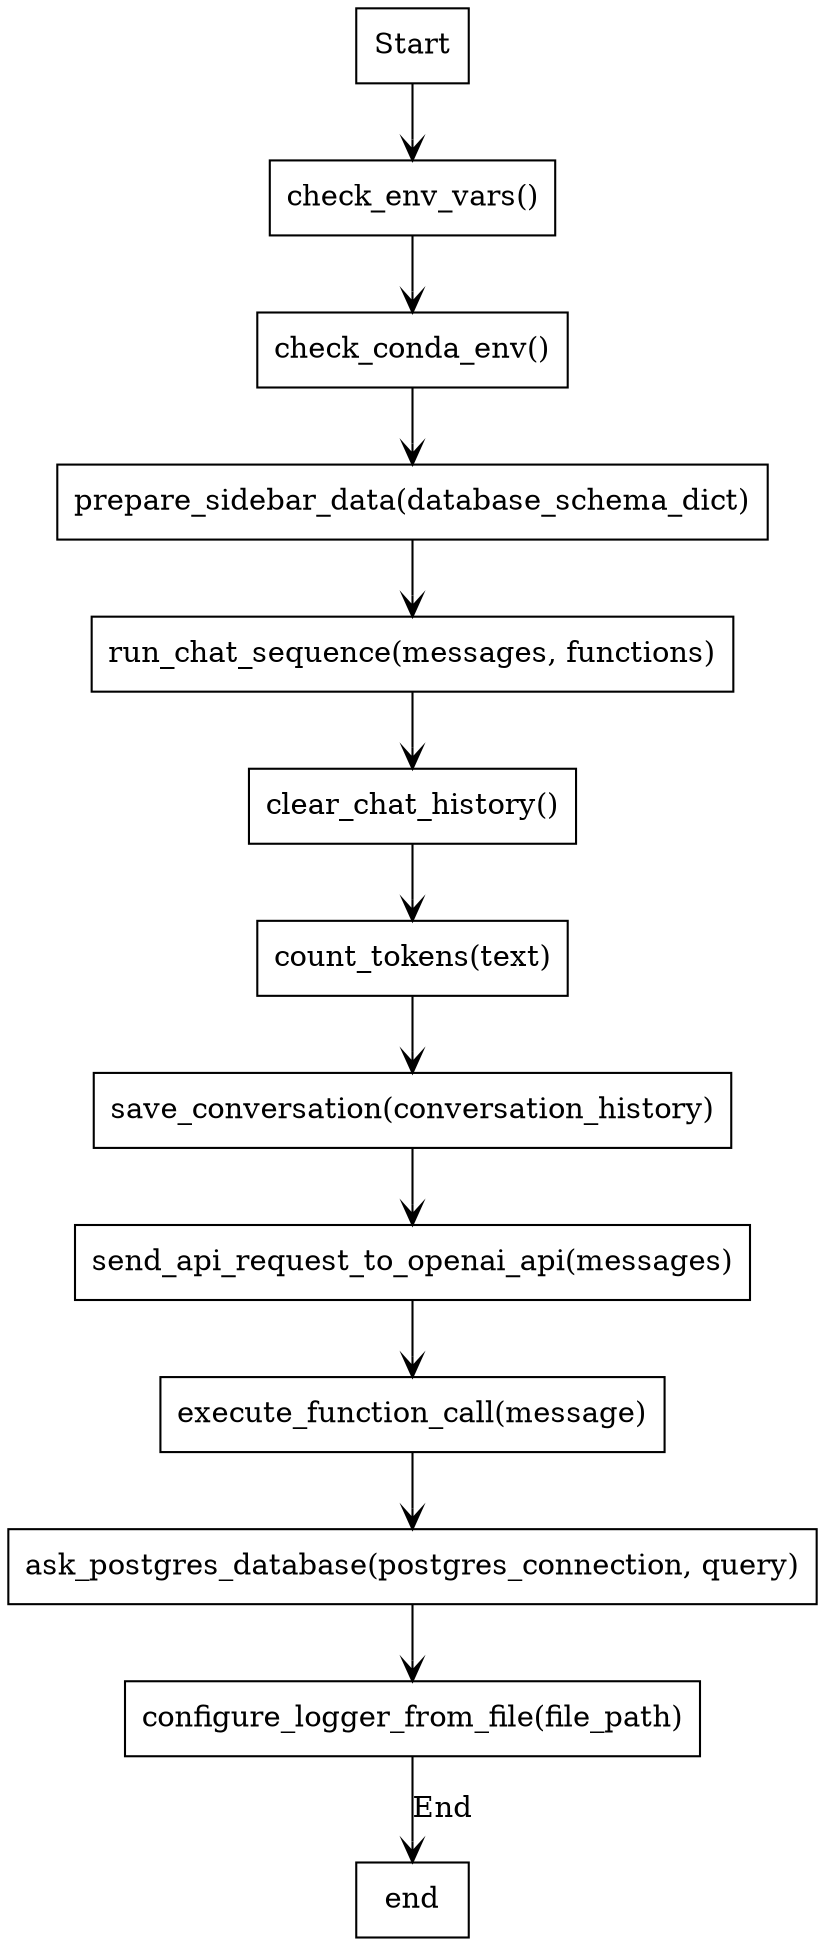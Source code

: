 digraph ApplicationFlow {
    rankdir=TB;
    node [shape=rectangle];
    edge [arrowhead=vee];

    start [label="Start"];
    check_env_vars [label="check_env_vars()"];
    check_conda_env [label="check_conda_env()"];
    prepare_sidebar_data [label="prepare_sidebar_data(database_schema_dict)"];
    run_chat_sequence [label="run_chat_sequence(messages, functions)"];
    clear_chat_history [label="clear_chat_history()"];
    count_tokens [label="count_tokens(text)"];
    save_conversation [label="save_conversation(conversation_history)"];
    send_api_request_to_openai_api [label="send_api_request_to_openai_api(messages)"];
    execute_function_call [label="execute_function_call(message)"];
    ask_postgres_database [label="ask_postgres_database(postgres_connection, query)"];
    configure_logger_from_file [label="configure_logger_from_file(file_path)"];

    start -> check_env_vars;
    check_env_vars -> check_conda_env;
    check_conda_env -> prepare_sidebar_data;
    prepare_sidebar_data -> run_chat_sequence;
    run_chat_sequence -> clear_chat_history;
    clear_chat_history -> count_tokens;
    count_tokens -> save_conversation;
    save_conversation -> send_api_request_to_openai_api;
    send_api_request_to_openai_api -> execute_function_call;
    execute_function_call -> ask_postgres_database;
    ask_postgres_database -> configure_logger_from_file;
    configure_logger_from_file -> end [label="End"];
}
